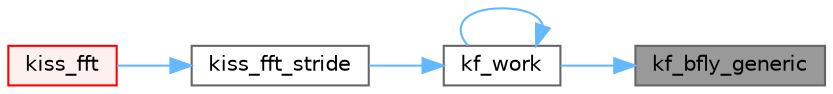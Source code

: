digraph "kf_bfly_generic"
{
 // INTERACTIVE_SVG=YES
 // LATEX_PDF_SIZE
  bgcolor="transparent";
  edge [fontname=Helvetica,fontsize=10,labelfontname=Helvetica,labelfontsize=10];
  node [fontname=Helvetica,fontsize=10,shape=box,height=0.2,width=0.4];
  rankdir="RL";
  Node1 [id="Node000001",label="kf_bfly_generic",height=0.2,width=0.4,color="gray40", fillcolor="grey60", style="filled", fontcolor="black",tooltip=" "];
  Node1 -> Node2 [id="edge1_Node000001_Node000002",dir="back",color="steelblue1",style="solid",tooltip=" "];
  Node2 [id="Node000002",label="kf_work",height=0.2,width=0.4,color="grey40", fillcolor="white", style="filled",URL="$d7/dc2/kiss__fft_8cpp_a96e4f47862a2df7183ae9e8caaf7a866.html#a96e4f47862a2df7183ae9e8caaf7a866",tooltip=" "];
  Node2 -> Node2 [id="edge2_Node000002_Node000002",dir="back",color="steelblue1",style="solid",tooltip=" "];
  Node2 -> Node3 [id="edge3_Node000002_Node000003",dir="back",color="steelblue1",style="solid",tooltip=" "];
  Node3 [id="Node000003",label="kiss_fft_stride",height=0.2,width=0.4,color="grey40", fillcolor="white", style="filled",URL="$d7/dc2/kiss__fft_8cpp_aec345dab68815f4c5c2904978626d877.html#aec345dab68815f4c5c2904978626d877",tooltip=" "];
  Node3 -> Node4 [id="edge4_Node000003_Node000004",dir="back",color="steelblue1",style="solid",tooltip=" "];
  Node4 [id="Node000004",label="kiss_fft",height=0.2,width=0.4,color="red", fillcolor="#FFF0F0", style="filled",URL="$d7/dc2/kiss__fft_8cpp_ab36e2bb33b74c1a7eabe3271d0916030.html#ab36e2bb33b74c1a7eabe3271d0916030",tooltip=" "];
}
